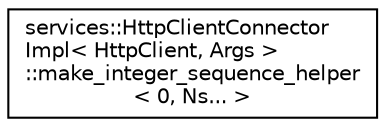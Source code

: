digraph "Graphical Class Hierarchy"
{
 // INTERACTIVE_SVG=YES
  edge [fontname="Helvetica",fontsize="10",labelfontname="Helvetica",labelfontsize="10"];
  node [fontname="Helvetica",fontsize="10",shape=record];
  rankdir="LR";
  Node0 [label="services::HttpClientConnector\lImpl\< HttpClient, Args \>\l::make_integer_sequence_helper\l\< 0, Ns... \>",height=0.2,width=0.4,color="black", fillcolor="white", style="filled",URL="$d0/d19/structservices_1_1_http_client_connector_impl_1_1make__integer__sequence__helper_3_010_00_01_ns_8_8_8_01_4.html"];
}
